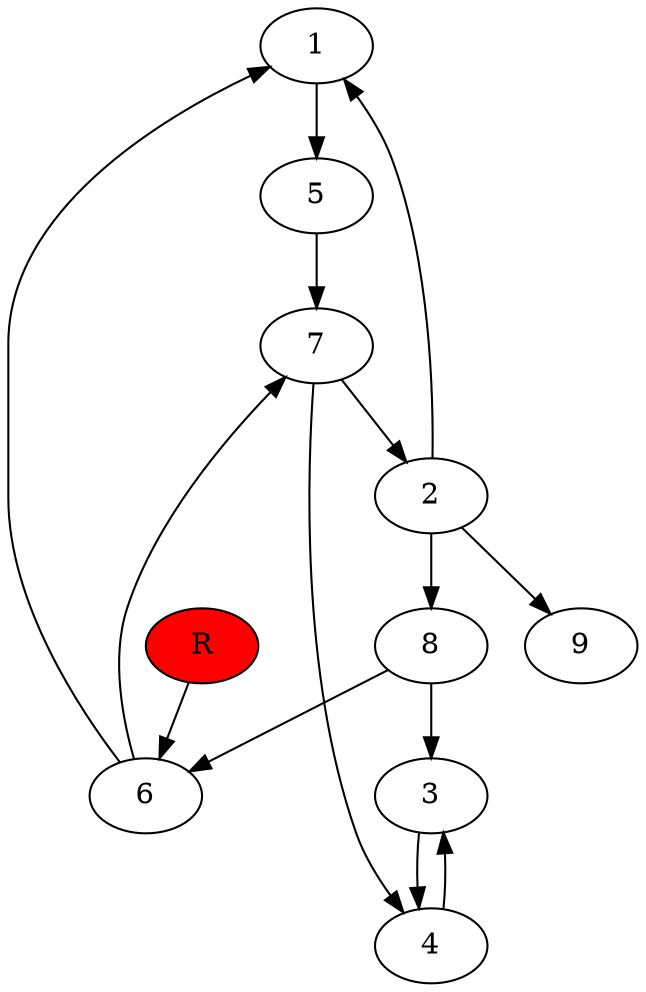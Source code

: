digraph prb10158 {
	1
	2
	3
	4
	5
	6
	7
	8
	R [fillcolor="#ff0000" style=filled]
	1 -> 5
	2 -> 1
	2 -> 8
	2 -> 9
	3 -> 4
	4 -> 3
	5 -> 7
	6 -> 1
	6 -> 7
	7 -> 2
	7 -> 4
	8 -> 3
	8 -> 6
	R -> 6
}
